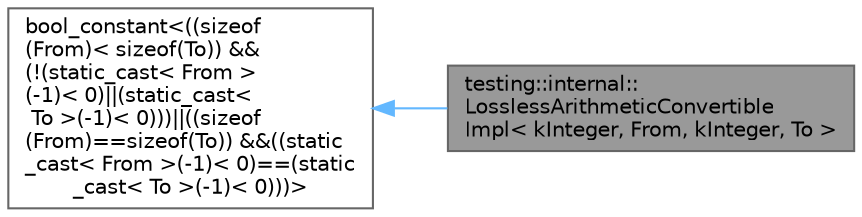digraph "testing::internal::LosslessArithmeticConvertibleImpl&lt; kInteger, From, kInteger, To &gt;"
{
 // LATEX_PDF_SIZE
  bgcolor="transparent";
  edge [fontname=Helvetica,fontsize=10,labelfontname=Helvetica,labelfontsize=10];
  node [fontname=Helvetica,fontsize=10,shape=box,height=0.2,width=0.4];
  rankdir="LR";
  Node1 [id="Node000001",label="testing::internal::\lLosslessArithmeticConvertible\lImpl\< kInteger, From, kInteger, To \>",height=0.2,width=0.4,color="gray40", fillcolor="grey60", style="filled", fontcolor="black",tooltip=" "];
  Node2 -> Node1 [id="edge1_Node000001_Node000002",dir="back",color="steelblue1",style="solid",tooltip=" "];
  Node2 [id="Node000002",label="bool_constant\<((sizeof\l(From)\< sizeof(To)) &&\l(!(static_cast\< From \>\l(-1)\< 0)\|\|(static_cast\<\l To \>(-1)\< 0)))\|\|((sizeof\l(From)==sizeof(To)) &&((static\l_cast\< From \>(-1)\< 0)==(static\l_cast\< To \>(-1)\< 0)))\>",height=0.2,width=0.4,color="gray40", fillcolor="white", style="filled",tooltip=" "];
}
